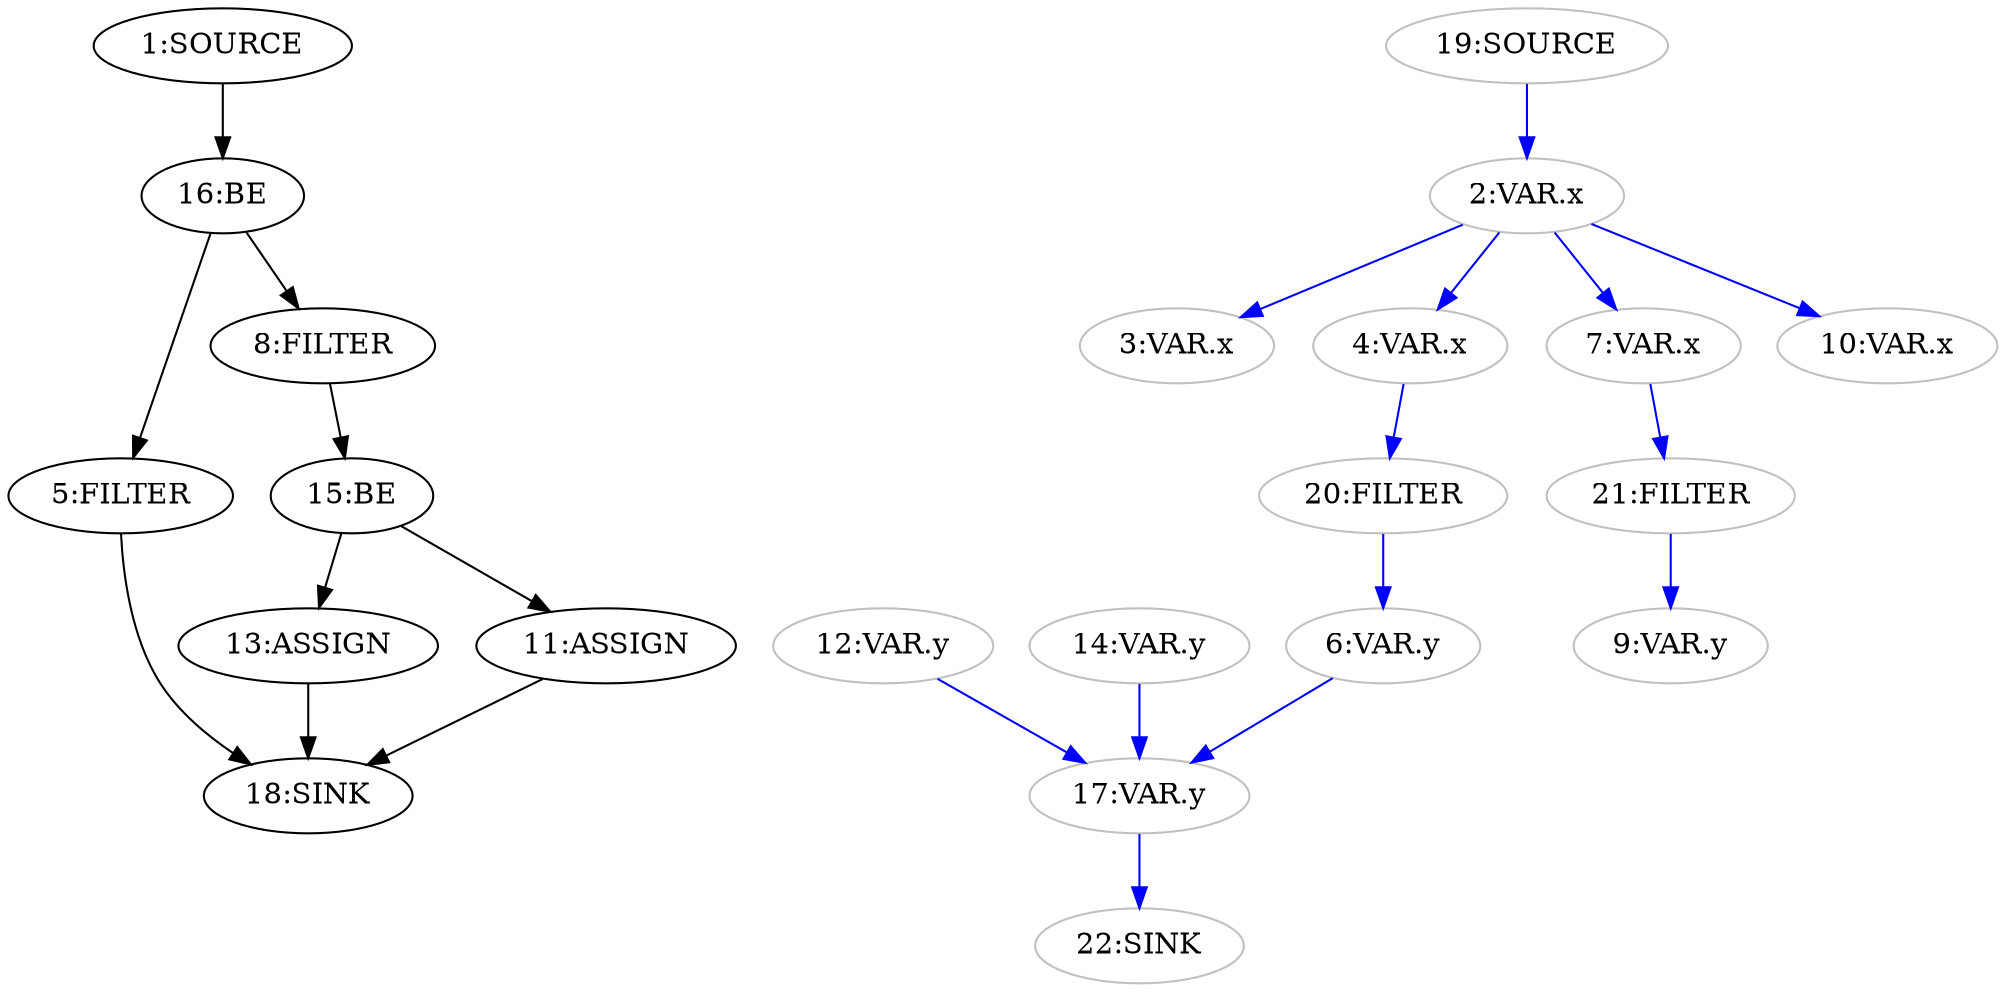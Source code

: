 digraph {
  n13 [label="13:ASSIGN"];
  n11 [label="11:ASSIGN"];
  n16 [label="16:BE"];
  n15 [label="15:BE"];
  n5 [label="5:FILTER"];
  n8 [label="8:FILTER"];
  n1 [label="1:SOURCE"];
  n18 [label="18:SINK"];
  n2 [label="2:VAR.x" color="grey"];
  n3 [label="3:VAR.x" color="grey"];
  n4 [label="4:VAR.x" color="grey"];
  n6 [label="6:VAR.y" color="grey"];
  n7 [label="7:VAR.x" color="grey"];
  n9 [label="9:VAR.y" color="grey"];
  n10 [label="10:VAR.x" color="grey"];
  n12 [label="12:VAR.y" color="grey"];
  n14 [label="14:VAR.y" color="grey"];
  n17 [label="17:VAR.y" color="grey"];
  n19 [label="19:SOURCE" color="grey"];
  n20 [label="20:FILTER" color="grey"];
  n21 [label="21:FILTER" color="grey"];
  n22 [label="22:SINK" color="grey"];
  n1 -> n16 [color="black"];
  n5 -> n18 [color="black"];
  n8 -> n15 [color="black"];
  n11 -> n18 [color="black"];
  n13 -> n18 [color="black"];
  n15 -> n11 [color="black"];
  n15 -> n13 [color="black"];
  n16 -> n5 [color="black"];
  n16 -> n8 [color="black"];
  n2 -> n3 [color="blue"];
  n2 -> n4 [color="blue"];
  n2 -> n7 [color="blue"];
  n2 -> n10 [color="blue"];
  n4 -> n20 [color="blue"];
  n6 -> n17 [color="blue"];
  n7 -> n21 [color="blue"];
  n12 -> n17 [color="blue"];
  n14 -> n17 [color="blue"];
  n17 -> n22 [color="blue"];
  n19 -> n2 [color="blue"];
  n20 -> n6 [color="blue"];
  n21 -> n9 [color="blue"];
}
